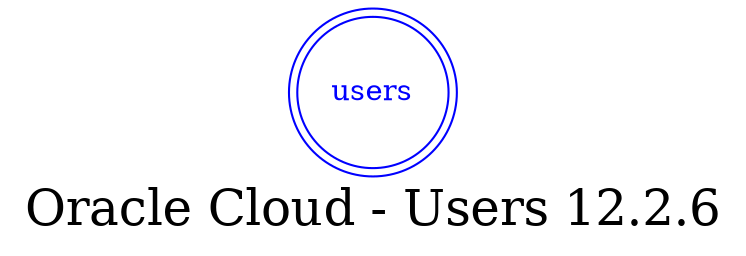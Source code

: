 digraph LexiconGraph {
graph[label="Oracle Cloud - Users 12.2.6", fontsize=24]
splines=true
"users" [color=blue, fontcolor=blue, shape=doublecircle]
}

